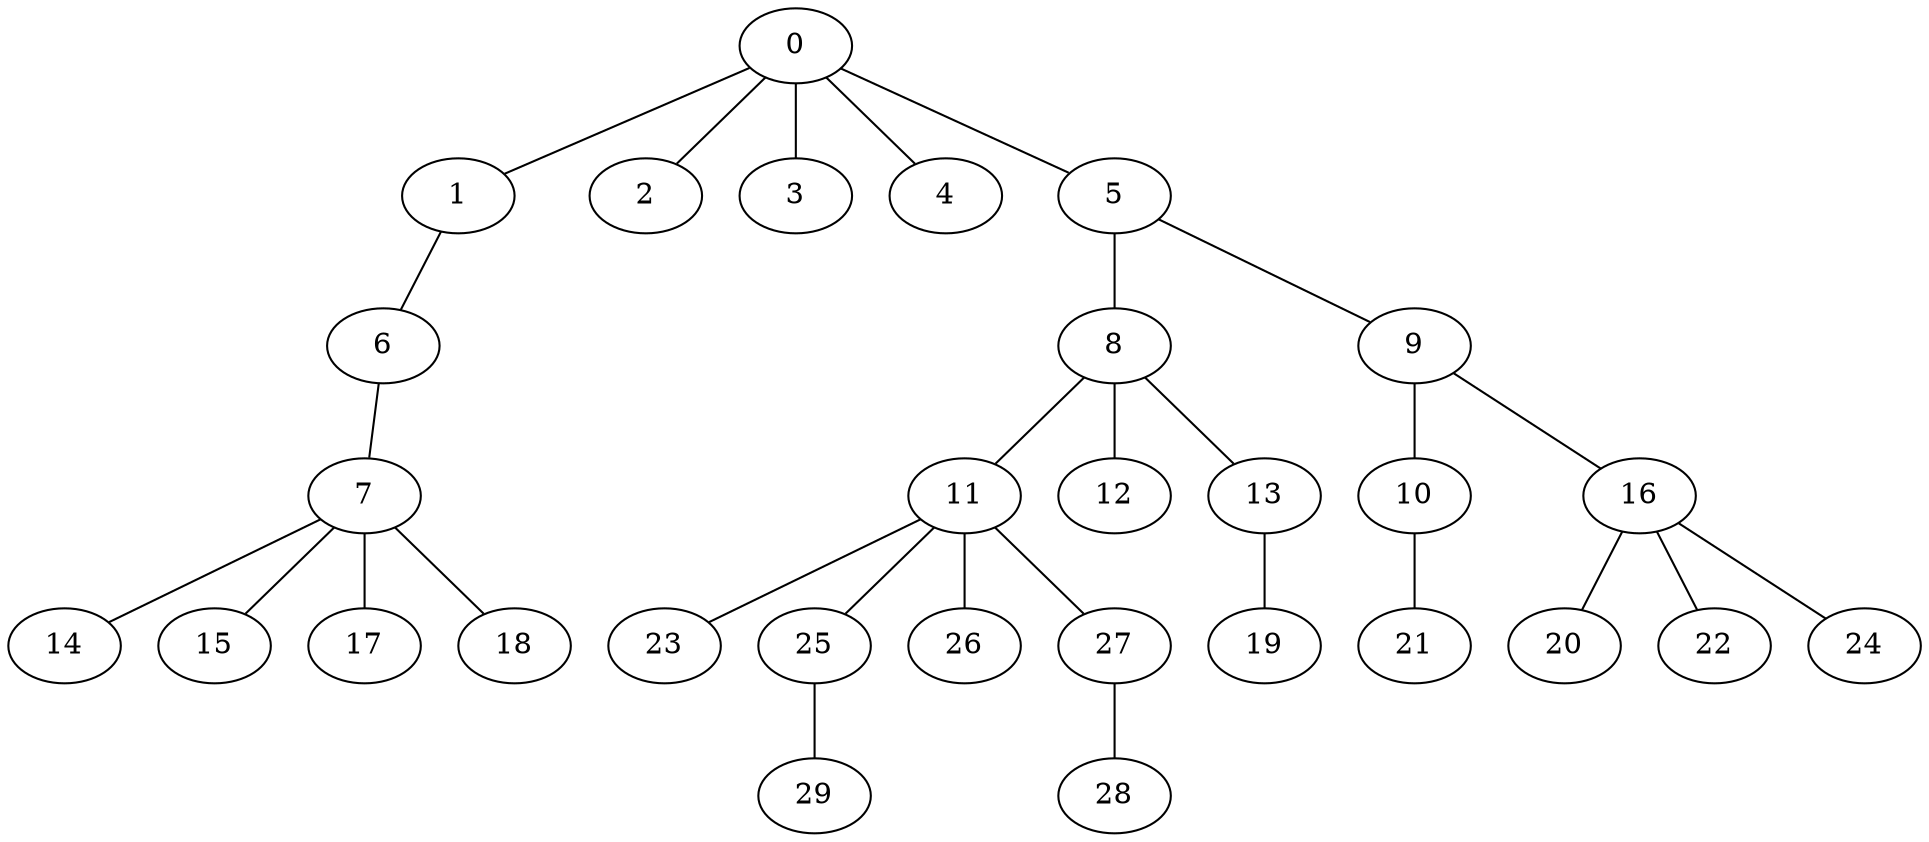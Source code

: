graph {
  0;
  1;
  2;
  3;
  4;
  5;
  6;
  7;
  8;
  9;
  10;
  11;
  12;
  13;
  14;
  15;
  16;
  17;
  18;
  19;
  20;
  21;
  22;
  23;
  24;
  25;
  26;
  27;
  28;
  29;
  0 -- 1;
  0 -- 2;
  0 -- 3;
  0 -- 4;
  0 -- 5;
  1 -- 6;
  5 -- 8;
  5 -- 9;
  6 -- 7;
  7 -- 17;
  7 -- 18;
  7 -- 14;
  7 -- 15;
  8 -- 11;
  8 -- 12;
  8 -- 13;
  9 -- 16;
  9 -- 10;
  10 -- 21;
  11 -- 23;
  11 -- 25;
  11 -- 26;
  11 -- 27;
  13 -- 19;
  16 -- 20;
  16 -- 22;
  16 -- 24;
  25 -- 29;
  27 -- 28;
}